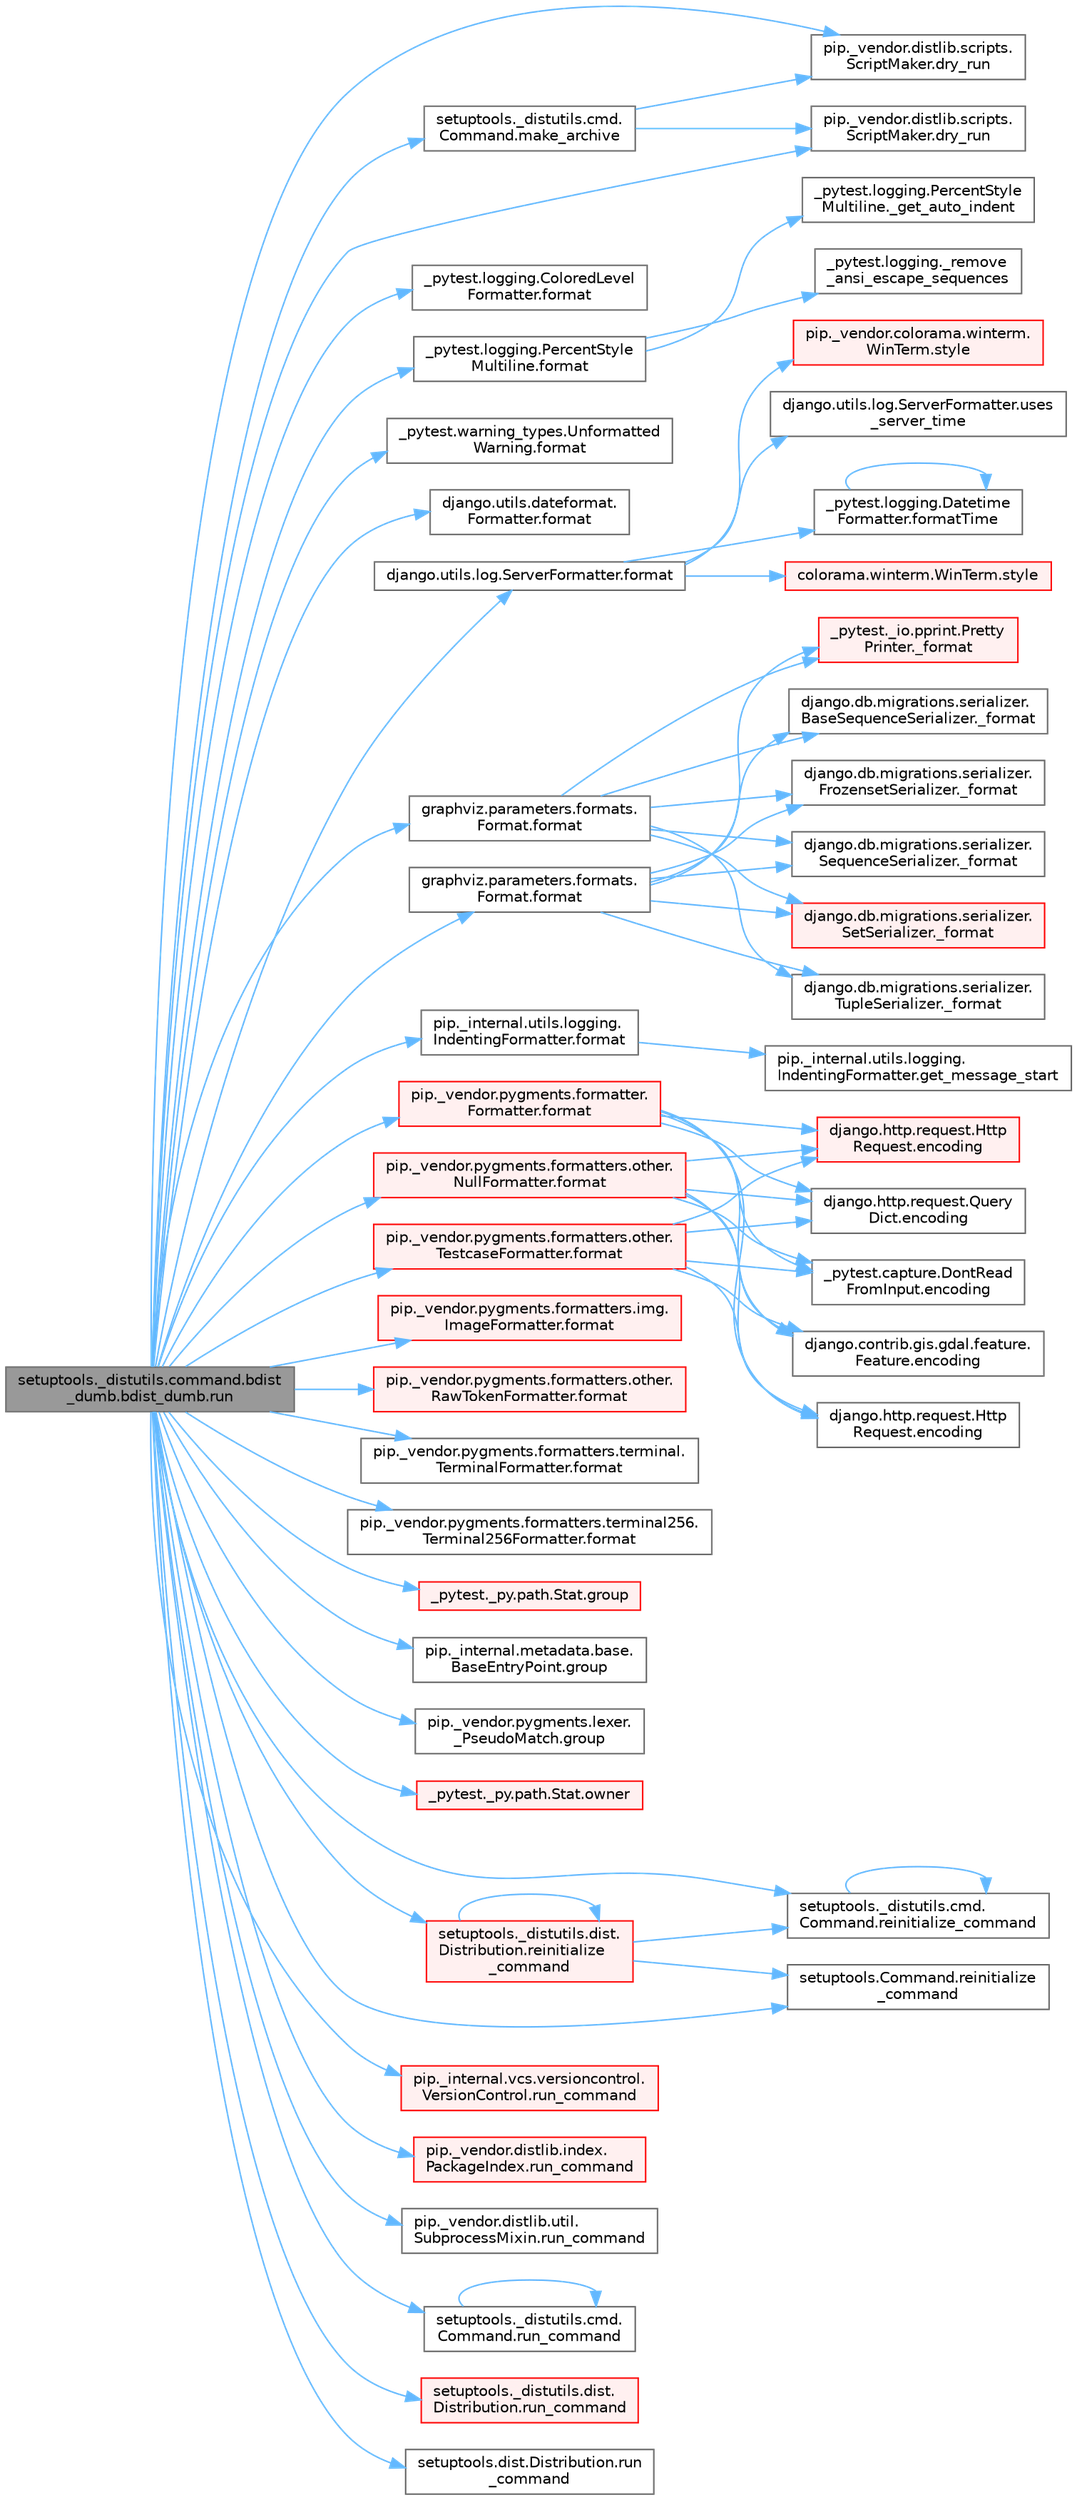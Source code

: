 digraph "setuptools._distutils.command.bdist_dumb.bdist_dumb.run"
{
 // LATEX_PDF_SIZE
  bgcolor="transparent";
  edge [fontname=Helvetica,fontsize=10,labelfontname=Helvetica,labelfontsize=10];
  node [fontname=Helvetica,fontsize=10,shape=box,height=0.2,width=0.4];
  rankdir="LR";
  Node1 [id="Node000001",label="setuptools._distutils.command.bdist\l_dumb.bdist_dumb.run",height=0.2,width=0.4,color="gray40", fillcolor="grey60", style="filled", fontcolor="black",tooltip=" "];
  Node1 -> Node2 [id="edge1_Node000001_Node000002",color="steelblue1",style="solid",tooltip=" "];
  Node2 [id="Node000002",label="pip._vendor.distlib.scripts.\lScriptMaker.dry_run",height=0.2,width=0.4,color="grey40", fillcolor="white", style="filled",URL="$classpip_1_1__vendor_1_1distlib_1_1scripts_1_1_script_maker.html#acd0b75b087e518fe8bca3b64ea083c92",tooltip=" "];
  Node1 -> Node3 [id="edge2_Node000001_Node000003",color="steelblue1",style="solid",tooltip=" "];
  Node3 [id="Node000003",label="pip._vendor.distlib.scripts.\lScriptMaker.dry_run",height=0.2,width=0.4,color="grey40", fillcolor="white", style="filled",URL="$classpip_1_1__vendor_1_1distlib_1_1scripts_1_1_script_maker.html#aa6b275f3771cc190673279c4bf52d220",tooltip=" "];
  Node1 -> Node4 [id="edge3_Node000001_Node000004",color="steelblue1",style="solid",tooltip=" "];
  Node4 [id="Node000004",label="_pytest.logging.ColoredLevel\lFormatter.format",height=0.2,width=0.4,color="grey40", fillcolor="white", style="filled",URL="$class__pytest_1_1logging_1_1_colored_level_formatter.html#a3154efa53ed22195e45e0ff6baa854ee",tooltip=" "];
  Node1 -> Node5 [id="edge4_Node000001_Node000005",color="steelblue1",style="solid",tooltip=" "];
  Node5 [id="Node000005",label="_pytest.logging.PercentStyle\lMultiline.format",height=0.2,width=0.4,color="grey40", fillcolor="white", style="filled",URL="$class__pytest_1_1logging_1_1_percent_style_multiline.html#abb14f6a8681d6c6d1d77ac62d0dec148",tooltip=" "];
  Node5 -> Node6 [id="edge5_Node000005_Node000006",color="steelblue1",style="solid",tooltip=" "];
  Node6 [id="Node000006",label="_pytest.logging.PercentStyle\lMultiline._get_auto_indent",height=0.2,width=0.4,color="grey40", fillcolor="white", style="filled",URL="$class__pytest_1_1logging_1_1_percent_style_multiline.html#a437c59852a584fdbc86afd4881ba652c",tooltip=" "];
  Node5 -> Node7 [id="edge6_Node000005_Node000007",color="steelblue1",style="solid",tooltip=" "];
  Node7 [id="Node000007",label="_pytest.logging._remove\l_ansi_escape_sequences",height=0.2,width=0.4,color="grey40", fillcolor="white", style="filled",URL="$namespace__pytest_1_1logging.html#a1d62e543c7b5c0623fc03bac50195964",tooltip=" "];
  Node1 -> Node8 [id="edge7_Node000001_Node000008",color="steelblue1",style="solid",tooltip=" "];
  Node8 [id="Node000008",label="_pytest.warning_types.Unformatted\lWarning.format",height=0.2,width=0.4,color="grey40", fillcolor="white", style="filled",URL="$class__pytest_1_1warning__types_1_1_unformatted_warning.html#a458dc97de342e3ba4dbc8059a6f230a4",tooltip=" "];
  Node1 -> Node9 [id="edge8_Node000001_Node000009",color="steelblue1",style="solid",tooltip=" "];
  Node9 [id="Node000009",label="django.utils.dateformat.\lFormatter.format",height=0.2,width=0.4,color="grey40", fillcolor="white", style="filled",URL="$classdjango_1_1utils_1_1dateformat_1_1_formatter.html#a3dce29baf6a69f68ce83ce1122904e5a",tooltip=" "];
  Node1 -> Node10 [id="edge9_Node000001_Node000010",color="steelblue1",style="solid",tooltip=" "];
  Node10 [id="Node000010",label="django.utils.log.ServerFormatter.format",height=0.2,width=0.4,color="grey40", fillcolor="white", style="filled",URL="$classdjango_1_1utils_1_1log_1_1_server_formatter.html#a0d8ef7ec5e5f76b1da8d16759ccdc5a3",tooltip=" "];
  Node10 -> Node11 [id="edge10_Node000010_Node000011",color="steelblue1",style="solid",tooltip=" "];
  Node11 [id="Node000011",label="_pytest.logging.Datetime\lFormatter.formatTime",height=0.2,width=0.4,color="grey40", fillcolor="white", style="filled",URL="$class__pytest_1_1logging_1_1_datetime_formatter.html#ad1340677e5c8e80b6e826d0e0c2097c5",tooltip=" "];
  Node11 -> Node11 [id="edge11_Node000011_Node000011",color="steelblue1",style="solid",tooltip=" "];
  Node10 -> Node12 [id="edge12_Node000010_Node000012",color="steelblue1",style="solid",tooltip=" "];
  Node12 [id="Node000012",label="colorama.winterm.WinTerm.style",height=0.2,width=0.4,color="red", fillcolor="#FFF0F0", style="filled",URL="$classcolorama_1_1winterm_1_1_win_term.html#a506343ed97737721f4046d5e741a8b2c",tooltip=" "];
  Node10 -> Node17 [id="edge13_Node000010_Node000017",color="steelblue1",style="solid",tooltip=" "];
  Node17 [id="Node000017",label="pip._vendor.colorama.winterm.\lWinTerm.style",height=0.2,width=0.4,color="red", fillcolor="#FFF0F0", style="filled",URL="$classpip_1_1__vendor_1_1colorama_1_1winterm_1_1_win_term.html#a942dc25f8c2ec982d2ff799ec02ec593",tooltip=" "];
  Node10 -> Node18 [id="edge14_Node000010_Node000018",color="steelblue1",style="solid",tooltip=" "];
  Node18 [id="Node000018",label="django.utils.log.ServerFormatter.uses\l_server_time",height=0.2,width=0.4,color="grey40", fillcolor="white", style="filled",URL="$classdjango_1_1utils_1_1log_1_1_server_formatter.html#a6e2d294b3922a43ffa055307e71defe4",tooltip=" "];
  Node1 -> Node19 [id="edge15_Node000001_Node000019",color="steelblue1",style="solid",tooltip=" "];
  Node19 [id="Node000019",label="graphviz.parameters.formats.\lFormat.format",height=0.2,width=0.4,color="grey40", fillcolor="white", style="filled",URL="$classgraphviz_1_1parameters_1_1formats_1_1_format.html#ab14cf581c3f1dfbcb2cd5aca85cdfe6d",tooltip=" "];
  Node19 -> Node20 [id="edge16_Node000019_Node000020",color="steelblue1",style="solid",tooltip=" "];
  Node20 [id="Node000020",label="_pytest._io.pprint.Pretty\lPrinter._format",height=0.2,width=0.4,color="red", fillcolor="#FFF0F0", style="filled",URL="$class__pytest_1_1__io_1_1pprint_1_1_pretty_printer.html#a355f3e8e9d415a6e10dc2b4bca5ce2cf",tooltip=" "];
  Node19 -> Node23 [id="edge17_Node000019_Node000023",color="steelblue1",style="solid",tooltip=" "];
  Node23 [id="Node000023",label="django.db.migrations.serializer.\lBaseSequenceSerializer._format",height=0.2,width=0.4,color="grey40", fillcolor="white", style="filled",URL="$classdjango_1_1db_1_1migrations_1_1serializer_1_1_base_sequence_serializer.html#abb9b3b91fdaeadae121f734931d29c54",tooltip=" "];
  Node19 -> Node24 [id="edge18_Node000019_Node000024",color="steelblue1",style="solid",tooltip=" "];
  Node24 [id="Node000024",label="django.db.migrations.serializer.\lFrozensetSerializer._format",height=0.2,width=0.4,color="grey40", fillcolor="white", style="filled",URL="$classdjango_1_1db_1_1migrations_1_1serializer_1_1_frozenset_serializer.html#ad4277517a475df5fe6ad5664b8ee8b6d",tooltip=" "];
  Node19 -> Node25 [id="edge19_Node000019_Node000025",color="steelblue1",style="solid",tooltip=" "];
  Node25 [id="Node000025",label="django.db.migrations.serializer.\lSequenceSerializer._format",height=0.2,width=0.4,color="grey40", fillcolor="white", style="filled",URL="$classdjango_1_1db_1_1migrations_1_1serializer_1_1_sequence_serializer.html#a5c74914573e3d7b5c2618f095f8d6bfb",tooltip=" "];
  Node19 -> Node26 [id="edge20_Node000019_Node000026",color="steelblue1",style="solid",tooltip=" "];
  Node26 [id="Node000026",label="django.db.migrations.serializer.\lSetSerializer._format",height=0.2,width=0.4,color="red", fillcolor="#FFF0F0", style="filled",URL="$classdjango_1_1db_1_1migrations_1_1serializer_1_1_set_serializer.html#a1d6076a3f50e13eb091ca873f4e98a04",tooltip=" "];
  Node19 -> Node3543 [id="edge21_Node000019_Node003543",color="steelblue1",style="solid",tooltip=" "];
  Node3543 [id="Node003543",label="django.db.migrations.serializer.\lTupleSerializer._format",height=0.2,width=0.4,color="grey40", fillcolor="white", style="filled",URL="$classdjango_1_1db_1_1migrations_1_1serializer_1_1_tuple_serializer.html#adedc291614a14f5399c01a6026eed276",tooltip=" "];
  Node1 -> Node3546 [id="edge22_Node000001_Node003546",color="steelblue1",style="solid",tooltip=" "];
  Node3546 [id="Node003546",label="graphviz.parameters.formats.\lFormat.format",height=0.2,width=0.4,color="grey40", fillcolor="white", style="filled",URL="$classgraphviz_1_1parameters_1_1formats_1_1_format.html#a3299ef91ebe171a2c6cf17e40e56fe20",tooltip=" "];
  Node3546 -> Node20 [id="edge23_Node003546_Node000020",color="steelblue1",style="solid",tooltip=" "];
  Node3546 -> Node23 [id="edge24_Node003546_Node000023",color="steelblue1",style="solid",tooltip=" "];
  Node3546 -> Node24 [id="edge25_Node003546_Node000024",color="steelblue1",style="solid",tooltip=" "];
  Node3546 -> Node25 [id="edge26_Node003546_Node000025",color="steelblue1",style="solid",tooltip=" "];
  Node3546 -> Node26 [id="edge27_Node003546_Node000026",color="steelblue1",style="solid",tooltip=" "];
  Node3546 -> Node3543 [id="edge28_Node003546_Node003543",color="steelblue1",style="solid",tooltip=" "];
  Node1 -> Node3547 [id="edge29_Node000001_Node003547",color="steelblue1",style="solid",tooltip=" "];
  Node3547 [id="Node003547",label="pip._internal.utils.logging.\lIndentingFormatter.format",height=0.2,width=0.4,color="grey40", fillcolor="white", style="filled",URL="$classpip_1_1__internal_1_1utils_1_1logging_1_1_indenting_formatter.html#a940113926ebf6558a27f2f54905d8d4c",tooltip=" "];
  Node3547 -> Node3548 [id="edge30_Node003547_Node003548",color="steelblue1",style="solid",tooltip=" "];
  Node3548 [id="Node003548",label="pip._internal.utils.logging.\lIndentingFormatter.get_message_start",height=0.2,width=0.4,color="grey40", fillcolor="white", style="filled",URL="$classpip_1_1__internal_1_1utils_1_1logging_1_1_indenting_formatter.html#af4e804c5ebf6fdd402d5df0e107fa43c",tooltip=" "];
  Node1 -> Node3549 [id="edge31_Node000001_Node003549",color="steelblue1",style="solid",tooltip=" "];
  Node3549 [id="Node003549",label="pip._vendor.pygments.formatter.\lFormatter.format",height=0.2,width=0.4,color="red", fillcolor="#FFF0F0", style="filled",URL="$classpip_1_1__vendor_1_1pygments_1_1formatter_1_1_formatter.html#a11054ddaa650b704c79f1ea0500b1e1e",tooltip=" "];
  Node3549 -> Node415 [id="edge32_Node003549_Node000415",color="steelblue1",style="solid",tooltip=" "];
  Node415 [id="Node000415",label="_pytest.capture.DontRead\lFromInput.encoding",height=0.2,width=0.4,color="grey40", fillcolor="white", style="filled",URL="$class__pytest_1_1capture_1_1_dont_read_from_input.html#a40a0e1b26db1f2cf579f1ab5d3903097",tooltip=" "];
  Node3549 -> Node416 [id="edge33_Node003549_Node000416",color="steelblue1",style="solid",tooltip=" "];
  Node416 [id="Node000416",label="django.contrib.gis.gdal.feature.\lFeature.encoding",height=0.2,width=0.4,color="grey40", fillcolor="white", style="filled",URL="$classdjango_1_1contrib_1_1gis_1_1gdal_1_1feature_1_1_feature.html#a61ef7866406f46787c45d0040e4f2588",tooltip=" "];
  Node3549 -> Node417 [id="edge34_Node003549_Node000417",color="steelblue1",style="solid",tooltip=" "];
  Node417 [id="Node000417",label="django.http.request.Http\lRequest.encoding",height=0.2,width=0.4,color="grey40", fillcolor="white", style="filled",URL="$classdjango_1_1http_1_1request_1_1_http_request.html#affc440df209dd1fb33d63b8fce39f3b2",tooltip=" "];
  Node3549 -> Node418 [id="edge35_Node003549_Node000418",color="steelblue1",style="solid",tooltip=" "];
  Node418 [id="Node000418",label="django.http.request.Http\lRequest.encoding",height=0.2,width=0.4,color="red", fillcolor="#FFF0F0", style="filled",URL="$classdjango_1_1http_1_1request_1_1_http_request.html#a09c32945992a963608d955c2618ead79",tooltip=" "];
  Node3549 -> Node422 [id="edge36_Node003549_Node000422",color="steelblue1",style="solid",tooltip=" "];
  Node422 [id="Node000422",label="django.http.request.Query\lDict.encoding",height=0.2,width=0.4,color="grey40", fillcolor="white", style="filled",URL="$classdjango_1_1http_1_1request_1_1_query_dict.html#ae1a9e4aa8ebe4d1dd0aa02e9388b0acd",tooltip=" "];
  Node1 -> Node3663 [id="edge37_Node000001_Node003663",color="steelblue1",style="solid",tooltip=" "];
  Node3663 [id="Node003663",label="pip._vendor.pygments.formatters.img.\lImageFormatter.format",height=0.2,width=0.4,color="red", fillcolor="#FFF0F0", style="filled",URL="$classpip_1_1__vendor_1_1pygments_1_1formatters_1_1img_1_1_image_formatter.html#a169e809cf47aba6b13231d4807e43717",tooltip=" "];
  Node1 -> Node3678 [id="edge38_Node000001_Node003678",color="steelblue1",style="solid",tooltip=" "];
  Node3678 [id="Node003678",label="pip._vendor.pygments.formatters.other.\lNullFormatter.format",height=0.2,width=0.4,color="red", fillcolor="#FFF0F0", style="filled",URL="$classpip_1_1__vendor_1_1pygments_1_1formatters_1_1other_1_1_null_formatter.html#af80b2d23b52b5000c07970e5468b5515",tooltip=" "];
  Node3678 -> Node415 [id="edge39_Node003678_Node000415",color="steelblue1",style="solid",tooltip=" "];
  Node3678 -> Node416 [id="edge40_Node003678_Node000416",color="steelblue1",style="solid",tooltip=" "];
  Node3678 -> Node417 [id="edge41_Node003678_Node000417",color="steelblue1",style="solid",tooltip=" "];
  Node3678 -> Node418 [id="edge42_Node003678_Node000418",color="steelblue1",style="solid",tooltip=" "];
  Node3678 -> Node422 [id="edge43_Node003678_Node000422",color="steelblue1",style="solid",tooltip=" "];
  Node1 -> Node3679 [id="edge44_Node000001_Node003679",color="steelblue1",style="solid",tooltip=" "];
  Node3679 [id="Node003679",label="pip._vendor.pygments.formatters.other.\lRawTokenFormatter.format",height=0.2,width=0.4,color="red", fillcolor="#FFF0F0", style="filled",URL="$classpip_1_1__vendor_1_1pygments_1_1formatters_1_1other_1_1_raw_token_formatter.html#a98cd5202321be47ee2fcb31038a40c38",tooltip=" "];
  Node1 -> Node3684 [id="edge45_Node000001_Node003684",color="steelblue1",style="solid",tooltip=" "];
  Node3684 [id="Node003684",label="pip._vendor.pygments.formatters.other.\lTestcaseFormatter.format",height=0.2,width=0.4,color="red", fillcolor="#FFF0F0", style="filled",URL="$classpip_1_1__vendor_1_1pygments_1_1formatters_1_1other_1_1_testcase_formatter.html#a430164407c4caeafdafa4bb7b9645082",tooltip=" "];
  Node3684 -> Node415 [id="edge46_Node003684_Node000415",color="steelblue1",style="solid",tooltip=" "];
  Node3684 -> Node416 [id="edge47_Node003684_Node000416",color="steelblue1",style="solid",tooltip=" "];
  Node3684 -> Node417 [id="edge48_Node003684_Node000417",color="steelblue1",style="solid",tooltip=" "];
  Node3684 -> Node418 [id="edge49_Node003684_Node000418",color="steelblue1",style="solid",tooltip=" "];
  Node3684 -> Node422 [id="edge50_Node003684_Node000422",color="steelblue1",style="solid",tooltip=" "];
  Node1 -> Node3685 [id="edge51_Node000001_Node003685",color="steelblue1",style="solid",tooltip=" "];
  Node3685 [id="Node003685",label="pip._vendor.pygments.formatters.terminal.\lTerminalFormatter.format",height=0.2,width=0.4,color="grey40", fillcolor="white", style="filled",URL="$classpip_1_1__vendor_1_1pygments_1_1formatters_1_1terminal_1_1_terminal_formatter.html#ae9abcdc470c824c9033f866f80874be3",tooltip=" "];
  Node1 -> Node3686 [id="edge52_Node000001_Node003686",color="steelblue1",style="solid",tooltip=" "];
  Node3686 [id="Node003686",label="pip._vendor.pygments.formatters.terminal256.\lTerminal256Formatter.format",height=0.2,width=0.4,color="grey40", fillcolor="white", style="filled",URL="$classpip_1_1__vendor_1_1pygments_1_1formatters_1_1terminal256_1_1_terminal256_formatter.html#ae00b96c07fd7c57a7e6db54665af2d5f",tooltip=" "];
  Node1 -> Node4526 [id="edge53_Node000001_Node004526",color="steelblue1",style="solid",tooltip=" "];
  Node4526 [id="Node004526",label="_pytest._py.path.Stat.group",height=0.2,width=0.4,color="red", fillcolor="#FFF0F0", style="filled",URL="$class__pytest_1_1__py_1_1path_1_1_stat.html#aef4e7b019a25aa7e70b896054ef72f51",tooltip=" "];
  Node1 -> Node4528 [id="edge54_Node000001_Node004528",color="steelblue1",style="solid",tooltip=" "];
  Node4528 [id="Node004528",label="pip._internal.metadata.base.\lBaseEntryPoint.group",height=0.2,width=0.4,color="grey40", fillcolor="white", style="filled",URL="$classpip_1_1__internal_1_1metadata_1_1base_1_1_base_entry_point.html#a474b787e46677981c78c77f29e9ecc30",tooltip=" "];
  Node1 -> Node4529 [id="edge55_Node000001_Node004529",color="steelblue1",style="solid",tooltip=" "];
  Node4529 [id="Node004529",label="pip._vendor.pygments.lexer.\l_PseudoMatch.group",height=0.2,width=0.4,color="grey40", fillcolor="white", style="filled",URL="$classpip_1_1__vendor_1_1pygments_1_1lexer_1_1___pseudo_match.html#a202b319820013d51b8e0a4657848a1df",tooltip=" "];
  Node1 -> Node4530 [id="edge56_Node000001_Node004530",color="steelblue1",style="solid",tooltip=" "];
  Node4530 [id="Node004530",label="setuptools._distutils.cmd.\lCommand.make_archive",height=0.2,width=0.4,color="grey40", fillcolor="white", style="filled",URL="$classsetuptools_1_1__distutils_1_1cmd_1_1_command.html#aa4a76fc001dc95cd8dd95636622d1e37",tooltip=" "];
  Node4530 -> Node2 [id="edge57_Node004530_Node000002",color="steelblue1",style="solid",tooltip=" "];
  Node4530 -> Node3 [id="edge58_Node004530_Node000003",color="steelblue1",style="solid",tooltip=" "];
  Node1 -> Node4531 [id="edge59_Node000001_Node004531",color="steelblue1",style="solid",tooltip=" "];
  Node4531 [id="Node004531",label="_pytest._py.path.Stat.owner",height=0.2,width=0.4,color="red", fillcolor="#FFF0F0", style="filled",URL="$class__pytest_1_1__py_1_1path_1_1_stat.html#a937750631655ee834239c67015c6c062",tooltip=" "];
  Node1 -> Node4533 [id="edge60_Node000001_Node004533",color="steelblue1",style="solid",tooltip=" "];
  Node4533 [id="Node004533",label="setuptools._distutils.cmd.\lCommand.reinitialize_command",height=0.2,width=0.4,color="grey40", fillcolor="white", style="filled",URL="$classsetuptools_1_1__distutils_1_1cmd_1_1_command.html#adb02cdc9d2e99a6cadf3f534b2e4c104",tooltip=" "];
  Node4533 -> Node4533 [id="edge61_Node004533_Node004533",color="steelblue1",style="solid",tooltip=" "];
  Node1 -> Node4534 [id="edge62_Node000001_Node004534",color="steelblue1",style="solid",tooltip=" "];
  Node4534 [id="Node004534",label="setuptools._distutils.dist.\lDistribution.reinitialize\l_command",height=0.2,width=0.4,color="red", fillcolor="#FFF0F0", style="filled",URL="$classsetuptools_1_1__distutils_1_1dist_1_1_distribution.html#af2c7f4e88aef83b7998790901d61690c",tooltip=" "];
  Node4534 -> Node4533 [id="edge63_Node004534_Node004533",color="steelblue1",style="solid",tooltip=" "];
  Node4534 -> Node4534 [id="edge64_Node004534_Node004534",color="steelblue1",style="solid",tooltip=" "];
  Node4534 -> Node4535 [id="edge65_Node004534_Node004535",color="steelblue1",style="solid",tooltip=" "];
  Node4535 [id="Node004535",label="setuptools.Command.reinitialize\l_command",height=0.2,width=0.4,color="grey40", fillcolor="white", style="filled",URL="$classsetuptools_1_1_command.html#a9d9c051523abcdd1a31f1b0af60aecbb",tooltip=" "];
  Node1 -> Node4535 [id="edge66_Node000001_Node004535",color="steelblue1",style="solid",tooltip=" "];
  Node1 -> Node4354 [id="edge67_Node000001_Node004354",color="steelblue1",style="solid",tooltip=" "];
  Node4354 [id="Node004354",label="pip._internal.vcs.versioncontrol.\lVersionControl.run_command",height=0.2,width=0.4,color="red", fillcolor="#FFF0F0", style="filled",URL="$classpip_1_1__internal_1_1vcs_1_1versioncontrol_1_1_version_control.html#a7f3113dd29f4badd64da85b03c42c02c",tooltip=" "];
  Node1 -> Node4355 [id="edge68_Node000001_Node004355",color="steelblue1",style="solid",tooltip=" "];
  Node4355 [id="Node004355",label="pip._vendor.distlib.index.\lPackageIndex.run_command",height=0.2,width=0.4,color="red", fillcolor="#FFF0F0", style="filled",URL="$classpip_1_1__vendor_1_1distlib_1_1index_1_1_package_index.html#acd7bac9eea76a4f817fcadc41b2c9892",tooltip=" "];
  Node1 -> Node4356 [id="edge69_Node000001_Node004356",color="steelblue1",style="solid",tooltip=" "];
  Node4356 [id="Node004356",label="pip._vendor.distlib.util.\lSubprocessMixin.run_command",height=0.2,width=0.4,color="grey40", fillcolor="white", style="filled",URL="$classpip_1_1__vendor_1_1distlib_1_1util_1_1_subprocess_mixin.html#a67b639c1839416a8a0e96ca282d92002",tooltip=" "];
  Node1 -> Node4357 [id="edge70_Node000001_Node004357",color="steelblue1",style="solid",tooltip=" "];
  Node4357 [id="Node004357",label="setuptools._distutils.cmd.\lCommand.run_command",height=0.2,width=0.4,color="grey40", fillcolor="white", style="filled",URL="$classsetuptools_1_1__distutils_1_1cmd_1_1_command.html#a4563751ee7f1d9e8fab0309f53ba8296",tooltip=" "];
  Node4357 -> Node4357 [id="edge71_Node004357_Node004357",color="steelblue1",style="solid",tooltip=" "];
  Node1 -> Node4358 [id="edge72_Node000001_Node004358",color="steelblue1",style="solid",tooltip=" "];
  Node4358 [id="Node004358",label="setuptools._distutils.dist.\lDistribution.run_command",height=0.2,width=0.4,color="red", fillcolor="#FFF0F0", style="filled",URL="$classsetuptools_1_1__distutils_1_1dist_1_1_distribution.html#af88f5c28eb0069f7f38d97a6ec0b6aa3",tooltip=" "];
  Node1 -> Node4369 [id="edge73_Node000001_Node004369",color="steelblue1",style="solid",tooltip=" "];
  Node4369 [id="Node004369",label="setuptools.dist.Distribution.run\l_command",height=0.2,width=0.4,color="grey40", fillcolor="white", style="filled",URL="$classsetuptools_1_1dist_1_1_distribution.html#ada44d31a730845b467a60aa9fb177bd0",tooltip=" "];
}
